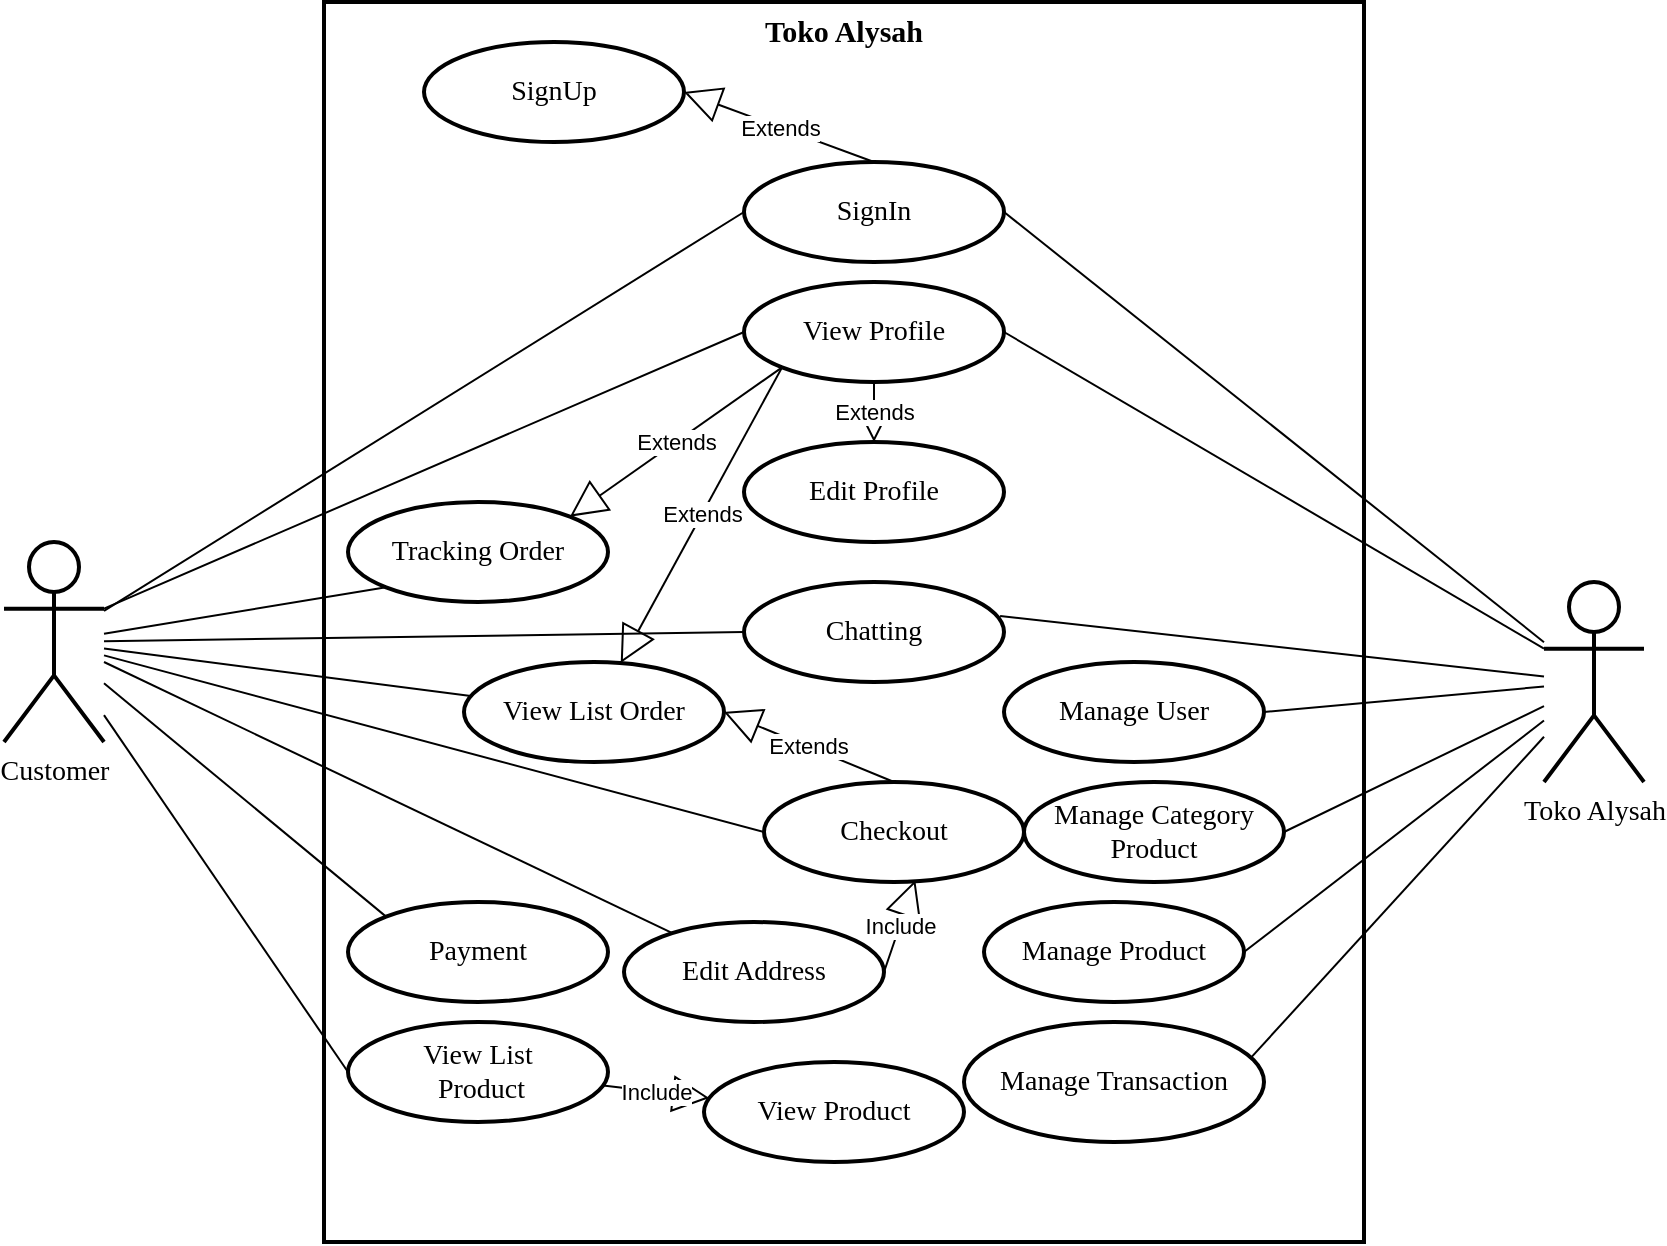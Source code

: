 <mxfile version="20.8.17" type="device" pages="17"><diagram name="Use Case Diagram" id="VixaxV8CxGAR-1bu5vLn"><mxGraphModel dx="1949" dy="665" grid="1" gridSize="10" guides="1" tooltips="1" connect="1" arrows="1" fold="1" page="1" pageScale="1" pageWidth="827" pageHeight="1169" math="0" shadow="0"><root><mxCell id="0"/><mxCell id="1" parent="0"/><mxCell id="nA0VvMdCbirjE-7Sdbfg-17" value="Customer" style="shape=umlActor;verticalLabelPosition=bottom;verticalAlign=top;html=1;outlineConnect=0;fontFamily=Times New Roman;fontSize=14;strokeWidth=2;" vertex="1" parent="1"><mxGeometry x="-40" y="300" width="50" height="100" as="geometry"/></mxCell><mxCell id="nA0VvMdCbirjE-7Sdbfg-18" value="" style="rounded=0;whiteSpace=wrap;html=1;fontFamily=Times New Roman;fontSize=14;strokeWidth=2;" vertex="1" parent="1"><mxGeometry x="120" y="30" width="520" height="620" as="geometry"/></mxCell><mxCell id="nA0VvMdCbirjE-7Sdbfg-19" style="edgeStyle=none;rounded=0;orthogonalLoop=1;jettySize=auto;html=1;fontFamily=Times New Roman;fontSize=15;endArrow=none;endFill=0;entryX=1;entryY=0.5;entryDx=0;entryDy=0;" edge="1" parent="1" source="nA0VvMdCbirjE-7Sdbfg-20" target="nA0VvMdCbirjE-7Sdbfg-24"><mxGeometry relative="1" as="geometry"><mxPoint x="445" y="142.0" as="targetPoint"/></mxGeometry></mxCell><mxCell id="nA0VvMdCbirjE-7Sdbfg-20" value="Toko Alysah" style="shape=umlActor;verticalLabelPosition=bottom;verticalAlign=top;html=1;outlineConnect=0;fontFamily=Times New Roman;fontSize=14;strokeWidth=2;" vertex="1" parent="1"><mxGeometry x="730" y="320" width="50" height="100" as="geometry"/></mxCell><mxCell id="nA0VvMdCbirjE-7Sdbfg-22" value="Chatting" style="ellipse;whiteSpace=wrap;html=1;fontFamily=Times New Roman;fontSize=14;strokeWidth=2;" vertex="1" parent="1"><mxGeometry x="330" y="320" width="130" height="50" as="geometry"/></mxCell><mxCell id="nA0VvMdCbirjE-7Sdbfg-24" value="SignIn" style="ellipse;whiteSpace=wrap;html=1;fontFamily=Times New Roman;fontSize=14;strokeWidth=2;" vertex="1" parent="1"><mxGeometry x="330" y="110" width="130" height="50" as="geometry"/></mxCell><mxCell id="nA0VvMdCbirjE-7Sdbfg-26" value="Manage Product" style="ellipse;whiteSpace=wrap;html=1;fontFamily=Times New Roman;fontSize=14;strokeWidth=2;" vertex="1" parent="1"><mxGeometry x="450" y="480" width="130" height="50" as="geometry"/></mxCell><mxCell id="nA0VvMdCbirjE-7Sdbfg-27" value="Manage Transaction" style="ellipse;whiteSpace=wrap;html=1;fontFamily=Times New Roman;fontSize=14;strokeWidth=2;" vertex="1" parent="1"><mxGeometry x="440" y="540" width="150" height="60" as="geometry"/></mxCell><mxCell id="nA0VvMdCbirjE-7Sdbfg-29" value="Tracking Order" style="ellipse;whiteSpace=wrap;html=1;fontFamily=Times New Roman;fontSize=14;strokeWidth=2;" vertex="1" parent="1"><mxGeometry x="132" y="280" width="130" height="50" as="geometry"/></mxCell><mxCell id="nA0VvMdCbirjE-7Sdbfg-30" value="&lt;b&gt;&lt;font style=&quot;font-size: 15px;&quot;&gt;Toko Alysah&lt;/font&gt;&lt;/b&gt;" style="text;html=1;strokeColor=none;fillColor=none;align=center;verticalAlign=middle;whiteSpace=wrap;rounded=0;fontFamily=Times New Roman;fontSize=14;" vertex="1" parent="1"><mxGeometry x="262" y="30" width="236" height="30" as="geometry"/></mxCell><mxCell id="nA0VvMdCbirjE-7Sdbfg-31" style="edgeStyle=none;rounded=0;orthogonalLoop=1;jettySize=auto;html=1;fontFamily=Times New Roman;fontSize=15;endArrow=none;endFill=0;entryX=0;entryY=0.5;entryDx=0;entryDy=0;" edge="1" parent="1" source="nA0VvMdCbirjE-7Sdbfg-17" target="nA0VvMdCbirjE-7Sdbfg-24"><mxGeometry relative="1" as="geometry"><mxPoint x="316.04" y="145" as="targetPoint"/><Array as="points"/></mxGeometry></mxCell><mxCell id="nA0VvMdCbirjE-7Sdbfg-34" style="edgeStyle=none;rounded=0;orthogonalLoop=1;jettySize=auto;html=1;entryX=0;entryY=0.5;entryDx=0;entryDy=0;fontFamily=Times New Roman;fontSize=15;endArrow=none;endFill=0;" edge="1" parent="1" source="nA0VvMdCbirjE-7Sdbfg-17" target="nA0VvMdCbirjE-7Sdbfg-22"><mxGeometry relative="1" as="geometry"/></mxCell><mxCell id="nA0VvMdCbirjE-7Sdbfg-35" style="edgeStyle=none;rounded=0;orthogonalLoop=1;jettySize=auto;html=1;entryX=0.985;entryY=0.34;entryDx=0;entryDy=0;entryPerimeter=0;fontFamily=Times New Roman;fontSize=15;endArrow=none;endFill=0;" edge="1" parent="1" source="nA0VvMdCbirjE-7Sdbfg-20" target="nA0VvMdCbirjE-7Sdbfg-22"><mxGeometry relative="1" as="geometry"/></mxCell><mxCell id="nA0VvMdCbirjE-7Sdbfg-37" style="edgeStyle=none;rounded=0;orthogonalLoop=1;jettySize=auto;html=1;entryX=1;entryY=0.5;entryDx=0;entryDy=0;fontFamily=Times New Roman;fontSize=15;endArrow=none;endFill=0;" edge="1" parent="1" source="nA0VvMdCbirjE-7Sdbfg-20" target="nA0VvMdCbirjE-7Sdbfg-26"><mxGeometry relative="1" as="geometry"/></mxCell><mxCell id="nA0VvMdCbirjE-7Sdbfg-38" style="edgeStyle=none;rounded=0;orthogonalLoop=1;jettySize=auto;html=1;entryX=0.956;entryY=0.299;entryDx=0;entryDy=0;fontFamily=Times New Roman;fontSize=15;endArrow=none;endFill=0;entryPerimeter=0;" edge="1" parent="1" source="nA0VvMdCbirjE-7Sdbfg-20" target="nA0VvMdCbirjE-7Sdbfg-27"><mxGeometry relative="1" as="geometry"/></mxCell><mxCell id="ir-Z67RQYDYm6h9yEkea-1" value="SignUp" style="ellipse;whiteSpace=wrap;html=1;fontFamily=Times New Roman;fontSize=14;strokeWidth=2;" vertex="1" parent="1"><mxGeometry x="170" y="50" width="130" height="50" as="geometry"/></mxCell><mxCell id="ir-Z67RQYDYm6h9yEkea-2" value="Extends" style="endArrow=block;endSize=16;endFill=0;html=1;rounded=0;exitX=0.5;exitY=0;exitDx=0;exitDy=0;entryX=1;entryY=0.5;entryDx=0;entryDy=0;" edge="1" parent="1" source="nA0VvMdCbirjE-7Sdbfg-24" target="ir-Z67RQYDYm6h9yEkea-1"><mxGeometry width="160" relative="1" as="geometry"><mxPoint x="300" y="350" as="sourcePoint"/><mxPoint x="460" y="350" as="targetPoint"/></mxGeometry></mxCell><mxCell id="ir-Z67RQYDYm6h9yEkea-4" value="View Profile" style="ellipse;whiteSpace=wrap;html=1;fontFamily=Times New Roman;fontSize=14;strokeWidth=2;" vertex="1" parent="1"><mxGeometry x="330" y="170" width="130" height="50" as="geometry"/></mxCell><mxCell id="ir-Z67RQYDYm6h9yEkea-7" value="Manage Category Product" style="ellipse;whiteSpace=wrap;html=1;fontFamily=Times New Roman;fontSize=14;strokeWidth=2;" vertex="1" parent="1"><mxGeometry x="470" y="420" width="130" height="50" as="geometry"/></mxCell><mxCell id="ir-Z67RQYDYm6h9yEkea-8" style="edgeStyle=none;rounded=0;orthogonalLoop=1;jettySize=auto;html=1;entryX=1;entryY=0.5;entryDx=0;entryDy=0;fontFamily=Times New Roman;fontSize=15;endArrow=none;endFill=0;" edge="1" parent="1" source="nA0VvMdCbirjE-7Sdbfg-20" target="ir-Z67RQYDYm6h9yEkea-7"><mxGeometry relative="1" as="geometry"><mxPoint x="670" y="391.364" as="sourcePoint"/><mxPoint x="574" y="435" as="targetPoint"/></mxGeometry></mxCell><mxCell id="ir-Z67RQYDYm6h9yEkea-9" style="edgeStyle=none;shape=connector;rounded=0;orthogonalLoop=1;jettySize=auto;html=1;entryX=0;entryY=1;entryDx=0;entryDy=0;labelBackgroundColor=default;fontFamily=Times New Roman;fontSize=15;fontColor=default;endArrow=none;endFill=0;strokeColor=default;" edge="1" parent="1" source="nA0VvMdCbirjE-7Sdbfg-17" target="nA0VvMdCbirjE-7Sdbfg-29"><mxGeometry relative="1" as="geometry"><mxPoint x="100.0" y="388.587" as="sourcePoint"/><mxPoint x="205.98" y="424.99" as="targetPoint"/></mxGeometry></mxCell><mxCell id="ir-Z67RQYDYm6h9yEkea-10" value="View List Order" style="ellipse;whiteSpace=wrap;html=1;fontFamily=Times New Roman;fontSize=14;strokeWidth=2;" vertex="1" parent="1"><mxGeometry x="190" y="360" width="130" height="50" as="geometry"/></mxCell><mxCell id="ir-Z67RQYDYm6h9yEkea-11" value="View List&lt;br&gt;&amp;nbsp;Product" style="ellipse;whiteSpace=wrap;html=1;fontFamily=Times New Roman;fontSize=14;strokeWidth=2;" vertex="1" parent="1"><mxGeometry x="132" y="540" width="130" height="50" as="geometry"/></mxCell><mxCell id="ir-Z67RQYDYm6h9yEkea-12" value="View Product" style="ellipse;whiteSpace=wrap;html=1;fontFamily=Times New Roman;fontSize=14;strokeWidth=2;" vertex="1" parent="1"><mxGeometry x="310" y="560" width="130" height="50" as="geometry"/></mxCell><mxCell id="ir-Z67RQYDYm6h9yEkea-13" value="Include" style="endArrow=block;endSize=16;endFill=0;html=1;rounded=0;" edge="1" parent="1" source="ir-Z67RQYDYm6h9yEkea-11" target="ir-Z67RQYDYm6h9yEkea-12"><mxGeometry width="160" relative="1" as="geometry"><mxPoint x="300" y="350" as="sourcePoint"/><mxPoint x="460" y="350" as="targetPoint"/></mxGeometry></mxCell><mxCell id="ir-Z67RQYDYm6h9yEkea-14" style="edgeStyle=none;shape=connector;rounded=0;orthogonalLoop=1;jettySize=auto;html=1;entryX=0;entryY=0.5;entryDx=0;entryDy=0;labelBackgroundColor=default;fontFamily=Times New Roman;fontSize=15;fontColor=default;endArrow=none;endFill=0;strokeColor=default;" edge="1" parent="1" source="nA0VvMdCbirjE-7Sdbfg-17" target="ir-Z67RQYDYm6h9yEkea-11"><mxGeometry relative="1" as="geometry"><mxPoint x="97.549" y="430" as="sourcePoint"/><mxPoint x="190" y="635" as="targetPoint"/></mxGeometry></mxCell><mxCell id="ir-Z67RQYDYm6h9yEkea-15" style="edgeStyle=none;shape=connector;rounded=0;orthogonalLoop=1;jettySize=auto;html=1;labelBackgroundColor=default;fontFamily=Times New Roman;fontSize=15;fontColor=default;endArrow=none;endFill=0;strokeColor=default;" edge="1" parent="1" source="nA0VvMdCbirjE-7Sdbfg-17" target="ir-Z67RQYDYm6h9yEkea-10"><mxGeometry relative="1" as="geometry"><mxPoint x="90" y="400" as="sourcePoint"/><mxPoint x="190" y="635" as="targetPoint"/></mxGeometry></mxCell><mxCell id="ir-Z67RQYDYm6h9yEkea-16" value="Checkout" style="ellipse;whiteSpace=wrap;html=1;fontFamily=Times New Roman;fontSize=14;strokeWidth=2;" vertex="1" parent="1"><mxGeometry x="340" y="420" width="130" height="50" as="geometry"/></mxCell><mxCell id="ir-Z67RQYDYm6h9yEkea-17" style="edgeStyle=none;shape=connector;rounded=0;orthogonalLoop=1;jettySize=auto;html=1;labelBackgroundColor=default;fontFamily=Times New Roman;fontSize=15;fontColor=default;endArrow=none;endFill=0;strokeColor=default;entryX=0;entryY=0.5;entryDx=0;entryDy=0;" edge="1" parent="1" source="nA0VvMdCbirjE-7Sdbfg-17" target="ir-Z67RQYDYm6h9yEkea-16"><mxGeometry relative="1" as="geometry"><mxPoint x="100" y="410" as="sourcePoint"/><mxPoint x="192.972" y="473.245" as="targetPoint"/></mxGeometry></mxCell><mxCell id="ir-Z67RQYDYm6h9yEkea-18" value="Extends" style="endArrow=block;endSize=16;endFill=0;html=1;rounded=0;exitX=0.5;exitY=0;exitDx=0;exitDy=0;entryX=1;entryY=0.5;entryDx=0;entryDy=0;" edge="1" parent="1" source="ir-Z67RQYDYm6h9yEkea-16" target="ir-Z67RQYDYm6h9yEkea-10"><mxGeometry width="160" relative="1" as="geometry"><mxPoint x="405" y="120" as="sourcePoint"/><mxPoint x="310.0" y="85" as="targetPoint"/></mxGeometry></mxCell><mxCell id="ir-Z67RQYDYm6h9yEkea-19" value="Manage User" style="ellipse;whiteSpace=wrap;html=1;fontFamily=Times New Roman;fontSize=14;strokeWidth=2;" vertex="1" parent="1"><mxGeometry x="460" y="360" width="130" height="50" as="geometry"/></mxCell><mxCell id="ir-Z67RQYDYm6h9yEkea-20" style="edgeStyle=none;rounded=0;orthogonalLoop=1;jettySize=auto;html=1;entryX=1;entryY=0.5;entryDx=0;entryDy=0;fontFamily=Times New Roman;fontSize=15;endArrow=none;endFill=0;" edge="1" parent="1" source="nA0VvMdCbirjE-7Sdbfg-20" target="ir-Z67RQYDYm6h9yEkea-19"><mxGeometry relative="1" as="geometry"><mxPoint x="740" y="380.776" as="sourcePoint"/><mxPoint x="604.0" y="385" as="targetPoint"/></mxGeometry></mxCell><mxCell id="ir-Z67RQYDYm6h9yEkea-21" value="Edit Profile" style="ellipse;whiteSpace=wrap;html=1;fontFamily=Times New Roman;fontSize=14;strokeWidth=2;" vertex="1" parent="1"><mxGeometry x="330" y="250" width="130" height="50" as="geometry"/></mxCell><mxCell id="ir-Z67RQYDYm6h9yEkea-22" style="edgeStyle=none;rounded=0;orthogonalLoop=1;jettySize=auto;html=1;fontFamily=Times New Roman;fontSize=15;endArrow=none;endFill=0;entryX=0;entryY=0.5;entryDx=0;entryDy=0;exitX=1;exitY=0.333;exitDx=0;exitDy=0;exitPerimeter=0;" edge="1" parent="1" source="nA0VvMdCbirjE-7Sdbfg-17" target="ir-Z67RQYDYm6h9yEkea-4"><mxGeometry relative="1" as="geometry"><mxPoint x="340.0" y="205" as="targetPoint"/><Array as="points"/><mxPoint x="20" y="343.333" as="sourcePoint"/></mxGeometry></mxCell><mxCell id="ir-Z67RQYDYm6h9yEkea-23" style="edgeStyle=none;rounded=0;orthogonalLoop=1;jettySize=auto;html=1;entryX=1;entryY=0.5;entryDx=0;entryDy=0;fontFamily=Times New Roman;fontSize=15;endArrow=none;endFill=0;exitX=0;exitY=0.333;exitDx=0;exitDy=0;exitPerimeter=0;" edge="1" parent="1" source="nA0VvMdCbirjE-7Sdbfg-20" target="ir-Z67RQYDYm6h9yEkea-4"><mxGeometry relative="1" as="geometry"><mxPoint x="740" y="376.38" as="sourcePoint"/><mxPoint x="468.05" y="337.0" as="targetPoint"/></mxGeometry></mxCell><mxCell id="ir-Z67RQYDYm6h9yEkea-24" value="Extends" style="endArrow=block;endSize=16;endFill=0;html=1;rounded=0;" edge="1" parent="1" source="ir-Z67RQYDYm6h9yEkea-4" target="ir-Z67RQYDYm6h9yEkea-21"><mxGeometry width="160" relative="1" as="geometry"><mxPoint x="405" y="120" as="sourcePoint"/><mxPoint x="310.0" y="85" as="targetPoint"/></mxGeometry></mxCell><mxCell id="ir-Z67RQYDYm6h9yEkea-25" value="Extends" style="endArrow=block;endSize=16;endFill=0;html=1;rounded=0;exitX=0;exitY=1;exitDx=0;exitDy=0;" edge="1" parent="1" source="ir-Z67RQYDYm6h9yEkea-4" target="ir-Z67RQYDYm6h9yEkea-10"><mxGeometry width="160" relative="1" as="geometry"><mxPoint x="429.174" y="228.207" as="sourcePoint"/><mxPoint x="464.777" y="261.801" as="targetPoint"/></mxGeometry></mxCell><mxCell id="ir-Z67RQYDYm6h9yEkea-26" value="Extends" style="endArrow=block;endSize=16;endFill=0;html=1;rounded=0;exitX=0;exitY=1;exitDx=0;exitDy=0;entryX=1;entryY=0;entryDx=0;entryDy=0;" edge="1" parent="1" source="ir-Z67RQYDYm6h9yEkea-4" target="nA0VvMdCbirjE-7Sdbfg-29"><mxGeometry width="160" relative="1" as="geometry"><mxPoint x="358.871" y="222.613" as="sourcePoint"/><mxPoint x="230.662" y="420.737" as="targetPoint"/></mxGeometry></mxCell><mxCell id="ir-Z67RQYDYm6h9yEkea-27" value="Payment" style="ellipse;whiteSpace=wrap;html=1;fontFamily=Times New Roman;fontSize=14;strokeWidth=2;" vertex="1" parent="1"><mxGeometry x="132" y="480" width="130" height="50" as="geometry"/></mxCell><mxCell id="ir-Z67RQYDYm6h9yEkea-28" style="edgeStyle=none;shape=connector;rounded=0;orthogonalLoop=1;jettySize=auto;html=1;labelBackgroundColor=default;fontFamily=Times New Roman;fontSize=15;fontColor=default;endArrow=none;endFill=0;strokeColor=default;entryX=0;entryY=0;entryDx=0;entryDy=0;" edge="1" parent="1" source="nA0VvMdCbirjE-7Sdbfg-17" target="ir-Z67RQYDYm6h9yEkea-27"><mxGeometry relative="1" as="geometry"><mxPoint x="20" y="368.582" as="sourcePoint"/><mxPoint x="330.0" y="475" as="targetPoint"/></mxGeometry></mxCell><mxCell id="ZxNkdAXxlgHFXaboshfg-1" value="Edit Address" style="ellipse;whiteSpace=wrap;html=1;fontFamily=Times New Roman;fontSize=14;strokeWidth=2;" vertex="1" parent="1"><mxGeometry x="270" y="490" width="130" height="50" as="geometry"/></mxCell><mxCell id="ZxNkdAXxlgHFXaboshfg-2" style="edgeStyle=none;shape=connector;rounded=0;orthogonalLoop=1;jettySize=auto;html=1;labelBackgroundColor=default;fontFamily=Times New Roman;fontSize=15;fontColor=default;endArrow=none;endFill=0;strokeColor=default;" edge="1" parent="1" target="ZxNkdAXxlgHFXaboshfg-1"><mxGeometry relative="1" as="geometry"><mxPoint x="10" y="360" as="sourcePoint"/><mxPoint x="160.871" y="497.387" as="targetPoint"/></mxGeometry></mxCell><mxCell id="ZxNkdAXxlgHFXaboshfg-3" value="Include" style="endArrow=block;endSize=16;endFill=0;html=1;rounded=0;entryX=0.582;entryY=0.982;entryDx=0;entryDy=0;entryPerimeter=0;exitX=1;exitY=0.5;exitDx=0;exitDy=0;" edge="1" parent="1" source="ZxNkdAXxlgHFXaboshfg-1" target="ir-Z67RQYDYm6h9yEkea-16"><mxGeometry width="160" relative="1" as="geometry"><mxPoint x="335" y="490" as="sourcePoint"/><mxPoint x="330.0" y="395" as="targetPoint"/></mxGeometry></mxCell></root></mxGraphModel></diagram><diagram id="gCRfaOEWPEPmYudjMMbn" name="Class Diagram"><mxGraphModel dx="954" dy="1734" grid="1" gridSize="10" guides="1" tooltips="1" connect="1" arrows="1" fold="1" page="1" pageScale="1" pageWidth="827" pageHeight="1169" math="0" shadow="0"><root><mxCell id="0"/><mxCell id="1" parent="0"/><mxCell id="s2m-i8ynRp512dUVi2pr-1" value="" style="shape=table;startSize=0;container=1;collapsible=0;childLayout=tableLayout;fontFamily=Times New Roman;fontSize=15;fontColor=default;strokeWidth=2;align=left;" vertex="1" parent="1"><mxGeometry x="220" y="60" width="130" height="127" as="geometry"/></mxCell><mxCell id="s2m-i8ynRp512dUVi2pr-2" value="" style="shape=tableRow;horizontal=0;startSize=0;swimlaneHead=0;swimlaneBody=0;top=0;left=0;bottom=0;right=0;collapsible=0;dropTarget=0;fillColor=none;points=[[0,0.5],[1,0.5]];portConstraint=eastwest;fontFamily=Times New Roman;fontSize=15;fontColor=default;strokeWidth=2;" vertex="1" parent="s2m-i8ynRp512dUVi2pr-1"><mxGeometry width="130" height="30" as="geometry"/></mxCell><mxCell id="s2m-i8ynRp512dUVi2pr-3" value="&lt;i&gt;Login&lt;/i&gt;" style="shape=partialRectangle;html=1;whiteSpace=wrap;connectable=0;overflow=hidden;fillColor=none;top=0;left=0;bottom=0;right=0;pointerEvents=1;fontFamily=Times New Roman;fontSize=15;fontColor=default;strokeWidth=2;" vertex="1" parent="s2m-i8ynRp512dUVi2pr-2"><mxGeometry width="130" height="30" as="geometry"><mxRectangle width="130" height="30" as="alternateBounds"/></mxGeometry></mxCell><mxCell id="s2m-i8ynRp512dUVi2pr-4" value="" style="shape=tableRow;horizontal=0;startSize=0;swimlaneHead=0;swimlaneBody=0;top=0;left=0;bottom=0;right=0;collapsible=0;dropTarget=0;fillColor=none;points=[[0,0.5],[1,0.5]];portConstraint=eastwest;fontFamily=Times New Roman;fontSize=15;fontColor=default;strokeWidth=2;" vertex="1" parent="s2m-i8ynRp512dUVi2pr-1"><mxGeometry y="30" width="130" height="54" as="geometry"/></mxCell><mxCell id="s2m-i8ynRp512dUVi2pr-5" value="- Email&lt;br&gt;- Password" style="shape=partialRectangle;html=1;whiteSpace=wrap;connectable=0;overflow=hidden;fillColor=none;top=0;left=0;bottom=0;right=0;pointerEvents=1;fontFamily=Times New Roman;fontSize=15;fontColor=default;strokeWidth=2;align=left;" vertex="1" parent="s2m-i8ynRp512dUVi2pr-4"><mxGeometry width="130" height="54" as="geometry"><mxRectangle width="130" height="54" as="alternateBounds"/></mxGeometry></mxCell><mxCell id="s2m-i8ynRp512dUVi2pr-6" value="" style="shape=tableRow;horizontal=0;startSize=0;swimlaneHead=0;swimlaneBody=0;top=0;left=0;bottom=0;right=0;collapsible=0;dropTarget=0;fillColor=none;points=[[0,0.5],[1,0.5]];portConstraint=eastwest;fontFamily=Times New Roman;fontSize=15;fontColor=default;strokeWidth=2;" vertex="1" parent="s2m-i8ynRp512dUVi2pr-1"><mxGeometry y="84" width="130" height="43" as="geometry"/></mxCell><mxCell id="s2m-i8ynRp512dUVi2pr-7" value="+ handleSignIn()" style="shape=partialRectangle;html=1;whiteSpace=wrap;connectable=0;overflow=hidden;fillColor=none;top=0;left=0;bottom=0;right=0;pointerEvents=1;fontFamily=Times New Roman;fontSize=15;fontColor=default;strokeWidth=2;" vertex="1" parent="s2m-i8ynRp512dUVi2pr-6"><mxGeometry width="130" height="43" as="geometry"><mxRectangle width="130" height="43" as="alternateBounds"/></mxGeometry></mxCell><mxCell id="s2m-i8ynRp512dUVi2pr-8" style="edgeStyle=orthogonalEdgeStyle;rounded=0;orthogonalLoop=1;jettySize=auto;html=1;entryX=0.654;entryY=1.016;entryDx=0;entryDy=0;entryPerimeter=0;strokeWidth=2;" edge="1" parent="1" source="s2m-i8ynRp512dUVi2pr-12" target="s2m-i8ynRp512dUVi2pr-1"><mxGeometry relative="1" as="geometry"/></mxCell><mxCell id="s2m-i8ynRp512dUVi2pr-12" value="" style="shape=table;startSize=0;container=1;collapsible=0;childLayout=tableLayout;fontFamily=Times New Roman;fontSize=15;fontColor=default;strokeWidth=2;horizontal=0;" vertex="1" parent="1"><mxGeometry x="220" y="230" width="170" height="270" as="geometry"/></mxCell><mxCell id="s2m-i8ynRp512dUVi2pr-13" value="" style="shape=tableRow;horizontal=0;startSize=0;swimlaneHead=0;swimlaneBody=0;top=0;left=0;bottom=0;right=0;collapsible=0;dropTarget=0;fillColor=none;points=[[0,0.5],[1,0.5]];portConstraint=eastwest;fontFamily=Times New Roman;fontSize=15;fontColor=default;strokeWidth=2;" vertex="1" parent="s2m-i8ynRp512dUVi2pr-12"><mxGeometry width="170" height="58" as="geometry"/></mxCell><mxCell id="s2m-i8ynRp512dUVi2pr-14" value="Admin" style="shape=partialRectangle;html=1;whiteSpace=wrap;connectable=0;overflow=hidden;fillColor=none;top=0;left=0;bottom=0;right=0;pointerEvents=1;fontFamily=Times New Roman;fontSize=15;fontColor=default;strokeWidth=2;" vertex="1" parent="s2m-i8ynRp512dUVi2pr-13"><mxGeometry width="170" height="58" as="geometry"><mxRectangle width="170" height="58" as="alternateBounds"/></mxGeometry></mxCell><mxCell id="s2m-i8ynRp512dUVi2pr-15" value="" style="shape=tableRow;horizontal=0;startSize=0;swimlaneHead=0;swimlaneBody=0;top=0;left=0;bottom=0;right=0;collapsible=0;dropTarget=0;fillColor=none;points=[[0,0.5],[1,0.5]];portConstraint=eastwest;fontFamily=Times New Roman;fontSize=15;fontColor=default;strokeWidth=2;" vertex="1" parent="s2m-i8ynRp512dUVi2pr-12"><mxGeometry y="58" width="170" height="85" as="geometry"/></mxCell><mxCell id="s2m-i8ynRp512dUVi2pr-16" value="- Id&lt;br&gt;- Username&lt;br&gt;- Password&lt;br&gt;- Email&amp;nbsp;" style="shape=partialRectangle;html=1;whiteSpace=wrap;connectable=0;overflow=hidden;fillColor=none;top=0;left=0;bottom=0;right=0;pointerEvents=1;fontFamily=Times New Roman;fontSize=15;fontColor=default;strokeWidth=2;align=left;" vertex="1" parent="s2m-i8ynRp512dUVi2pr-15"><mxGeometry width="170" height="85" as="geometry"><mxRectangle width="170" height="85" as="alternateBounds"/></mxGeometry></mxCell><mxCell id="s2m-i8ynRp512dUVi2pr-17" value="" style="shape=tableRow;horizontal=0;startSize=0;swimlaneHead=0;swimlaneBody=0;top=0;left=0;bottom=0;right=0;collapsible=0;dropTarget=0;fillColor=none;points=[[0,0.5],[1,0.5]];portConstraint=eastwest;fontFamily=Times New Roman;fontSize=15;fontColor=default;strokeWidth=2;" vertex="1" parent="s2m-i8ynRp512dUVi2pr-12"><mxGeometry y="143" width="170" height="127" as="geometry"/></mxCell><mxCell id="s2m-i8ynRp512dUVi2pr-18" value="+ SignIn()&lt;br&gt;+ SignUp()&lt;br&gt;+ edit_profil()&lt;br&gt;+ manage_user()&lt;br&gt;+ manage_product()&lt;br&gt;+ manage_category()&lt;br&gt;+ manage_transaction" style="shape=partialRectangle;html=1;whiteSpace=wrap;connectable=0;overflow=hidden;fillColor=none;top=0;left=0;bottom=0;right=0;pointerEvents=1;fontFamily=Times New Roman;fontSize=15;fontColor=default;strokeWidth=2;align=left;" vertex="1" parent="s2m-i8ynRp512dUVi2pr-17"><mxGeometry width="170" height="127" as="geometry"><mxRectangle width="170" height="127" as="alternateBounds"/></mxGeometry></mxCell><mxCell id="s2m-i8ynRp512dUVi2pr-36" style="edgeStyle=orthogonalEdgeStyle;rounded=0;orthogonalLoop=1;jettySize=auto;html=1;strokeWidth=2;" edge="1" parent="1" target="s2m-i8ynRp512dUVi2pr-4"><mxGeometry relative="1" as="geometry"><mxPoint x="450" y="220" as="sourcePoint"/><Array as="points"><mxPoint x="450" y="210"/><mxPoint x="450" y="117"/></Array></mxGeometry></mxCell><mxCell id="s2m-i8ynRp512dUVi2pr-37" style="edgeStyle=none;rounded=0;orthogonalLoop=1;jettySize=auto;html=1;entryX=-0.018;entryY=0.973;entryDx=0;entryDy=0;entryPerimeter=0;endArrow=none;endFill=0;strokeWidth=2;" edge="1" parent="1" source="s2m-i8ynRp512dUVi2pr-55" target="s2m-i8ynRp512dUVi2pr-15"><mxGeometry relative="1" as="geometry"><Array as="points"><mxPoint x="521" y="680"/><mxPoint x="330" y="680"/><mxPoint x="140" y="680"/><mxPoint x="140" y="370"/></Array></mxGeometry></mxCell><mxCell id="s2m-i8ynRp512dUVi2pr-38" value="1" style="edgeLabel;html=1;align=center;verticalAlign=middle;resizable=0;points=[];" vertex="1" connectable="0" parent="s2m-i8ynRp512dUVi2pr-37"><mxGeometry x="0.959" relative="1" as="geometry"><mxPoint x="1" as="offset"/></mxGeometry></mxCell><mxCell id="s2m-i8ynRp512dUVi2pr-39" value="1..*" style="edgeLabel;html=1;align=center;verticalAlign=middle;resizable=0;points=[];" vertex="1" connectable="0" parent="s2m-i8ynRp512dUVi2pr-37"><mxGeometry x="-0.969" relative="1" as="geometry"><mxPoint y="1" as="offset"/></mxGeometry></mxCell><mxCell id="s2m-i8ynRp512dUVi2pr-40" style="edgeStyle=none;rounded=0;orthogonalLoop=1;jettySize=auto;html=1;endArrow=none;endFill=0;strokeWidth=2;exitX=0.633;exitY=1.03;exitDx=0;exitDy=0;exitPerimeter=0;" edge="1" parent="1" source="s2m-i8ynRp512dUVi2pr-60"><mxGeometry relative="1" as="geometry"><Array as="points"><mxPoint x="540" y="600"/><mxPoint x="590" y="600"/></Array><mxPoint x="620" y="600" as="targetPoint"/></mxGeometry></mxCell><mxCell id="s2m-i8ynRp512dUVi2pr-41" value="1" style="edgeLabel;html=1;align=center;verticalAlign=middle;resizable=0;points=[];" vertex="1" connectable="0" parent="s2m-i8ynRp512dUVi2pr-40"><mxGeometry x="-0.868" y="1" relative="1" as="geometry"><mxPoint as="offset"/></mxGeometry></mxCell><mxCell id="s2m-i8ynRp512dUVi2pr-42" value="1..*" style="edgeLabel;html=1;align=center;verticalAlign=middle;resizable=0;points=[];" vertex="1" connectable="0" parent="s2m-i8ynRp512dUVi2pr-40"><mxGeometry x="0.804" relative="1" as="geometry"><mxPoint as="offset"/></mxGeometry></mxCell><mxCell id="s2m-i8ynRp512dUVi2pr-43" style="edgeStyle=none;rounded=0;orthogonalLoop=1;jettySize=auto;html=1;entryX=0;entryY=0.25;entryDx=0;entryDy=0;endArrow=none;endFill=0;strokeWidth=2;exitX=0.696;exitY=-0.124;exitDx=0;exitDy=0;exitPerimeter=0;" edge="1" parent="1" source="s2m-i8ynRp512dUVi2pr-56" target="s2m-i8ynRp512dUVi2pr-62"><mxGeometry relative="1" as="geometry"><Array as="points"><mxPoint x="550" y="150"/></Array></mxGeometry></mxCell><mxCell id="s2m-i8ynRp512dUVi2pr-44" value="1" style="edgeLabel;html=1;align=center;verticalAlign=middle;resizable=0;points=[];" vertex="1" connectable="0" parent="s2m-i8ynRp512dUVi2pr-43"><mxGeometry x="-0.811" y="1" relative="1" as="geometry"><mxPoint as="offset"/></mxGeometry></mxCell><mxCell id="s2m-i8ynRp512dUVi2pr-45" value="1..*" style="edgeLabel;html=1;align=center;verticalAlign=middle;resizable=0;points=[];" vertex="1" connectable="0" parent="s2m-i8ynRp512dUVi2pr-43"><mxGeometry x="0.712" y="1" relative="1" as="geometry"><mxPoint as="offset"/></mxGeometry></mxCell><mxCell id="s2m-i8ynRp512dUVi2pr-46" style="edgeStyle=none;rounded=0;orthogonalLoop=1;jettySize=auto;html=1;entryX=0.535;entryY=-0.028;entryDx=0;entryDy=0;entryPerimeter=0;endArrow=none;endFill=0;strokeWidth=2;" edge="1" parent="1" source="s2m-i8ynRp512dUVi2pr-55" target="s2m-i8ynRp512dUVi2pr-83"><mxGeometry relative="1" as="geometry"><Array as="points"><mxPoint x="520" y="60"/><mxPoint x="920" y="60"/><mxPoint x="920" y="70"/></Array></mxGeometry></mxCell><mxCell id="s2m-i8ynRp512dUVi2pr-47" value="1" style="edgeLabel;html=1;align=center;verticalAlign=middle;resizable=0;points=[];" vertex="1" connectable="0" parent="s2m-i8ynRp512dUVi2pr-46"><mxGeometry x="-0.944" y="1" relative="1" as="geometry"><mxPoint as="offset"/></mxGeometry></mxCell><mxCell id="s2m-i8ynRp512dUVi2pr-48" value="1..*" style="edgeLabel;html=1;align=center;verticalAlign=middle;resizable=0;points=[];" vertex="1" connectable="0" parent="s2m-i8ynRp512dUVi2pr-46"><mxGeometry x="0.947" relative="1" as="geometry"><mxPoint as="offset"/></mxGeometry></mxCell><mxCell id="s2m-i8ynRp512dUVi2pr-52" style="edgeStyle=none;rounded=0;orthogonalLoop=1;jettySize=auto;html=1;entryX=0.36;entryY=1.008;entryDx=0;entryDy=0;entryPerimeter=0;endArrow=none;endFill=0;strokeWidth=2;exitX=0.144;exitY=1.038;exitDx=0;exitDy=0;exitPerimeter=0;" edge="1" parent="1" target="s2m-i8ynRp512dUVi2pr-94" source="s2m-i8ynRp512dUVi2pr-60"><mxGeometry relative="1" as="geometry"><mxPoint x="470" y="440" as="sourcePoint"/><Array as="points"><mxPoint x="470" y="790"/><mxPoint x="660" y="790"/><mxPoint x="862" y="790"/></Array></mxGeometry></mxCell><mxCell id="s2m-i8ynRp512dUVi2pr-53" value="1" style="edgeLabel;html=1;align=center;verticalAlign=middle;resizable=0;points=[];" vertex="1" connectable="0" parent="s2m-i8ynRp512dUVi2pr-52"><mxGeometry x="-0.962" y="1" relative="1" as="geometry"><mxPoint as="offset"/></mxGeometry></mxCell><mxCell id="s2m-i8ynRp512dUVi2pr-54" value="1..*" style="edgeLabel;html=1;align=center;verticalAlign=middle;resizable=0;points=[];" vertex="1" connectable="0" parent="s2m-i8ynRp512dUVi2pr-52"><mxGeometry x="0.959" y="2" relative="1" as="geometry"><mxPoint y="-1" as="offset"/></mxGeometry></mxCell><mxCell id="s2m-i8ynRp512dUVi2pr-55" value="" style="shape=table;startSize=0;container=1;collapsible=0;childLayout=tableLayout;fontFamily=Times New Roman;fontSize=15;fontColor=default;strokeWidth=2;" vertex="1" parent="1"><mxGeometry x="448" y="210" width="146" height="370" as="geometry"/></mxCell><mxCell id="s2m-i8ynRp512dUVi2pr-56" value="" style="shape=tableRow;horizontal=0;startSize=0;swimlaneHead=0;swimlaneBody=0;top=0;left=0;bottom=0;right=0;collapsible=0;dropTarget=0;fillColor=none;points=[[0,0.5],[1,0.5]];portConstraint=eastwest;fontFamily=Times New Roman;fontSize=15;fontColor=default;strokeWidth=2;" vertex="1" parent="s2m-i8ynRp512dUVi2pr-55"><mxGeometry width="146" height="43" as="geometry"/></mxCell><mxCell id="s2m-i8ynRp512dUVi2pr-57" value="Customer" style="shape=partialRectangle;html=1;whiteSpace=wrap;connectable=0;overflow=hidden;fillColor=none;top=0;left=0;bottom=0;right=0;pointerEvents=1;fontFamily=Times New Roman;fontSize=15;fontColor=default;strokeWidth=2;" vertex="1" parent="s2m-i8ynRp512dUVi2pr-56"><mxGeometry width="146" height="43" as="geometry"><mxRectangle width="146" height="43" as="alternateBounds"/></mxGeometry></mxCell><mxCell id="s2m-i8ynRp512dUVi2pr-58" value="" style="shape=tableRow;horizontal=0;startSize=0;swimlaneHead=0;swimlaneBody=0;top=0;left=0;bottom=0;right=0;collapsible=0;dropTarget=0;fillColor=none;points=[[0,0.5],[1,0.5]];portConstraint=eastwest;fontFamily=Times New Roman;fontSize=15;fontColor=default;strokeWidth=2;" vertex="1" parent="s2m-i8ynRp512dUVi2pr-55"><mxGeometry y="43" width="146" height="139" as="geometry"/></mxCell><mxCell id="s2m-i8ynRp512dUVi2pr-59" value="- Id&lt;br&gt;- Username&lt;br&gt;- Password&lt;br&gt;- email&lt;br&gt;- alamat&lt;br&gt;- phoneNumber" style="shape=partialRectangle;html=1;whiteSpace=wrap;connectable=0;overflow=hidden;fillColor=none;top=0;left=0;bottom=0;right=0;pointerEvents=1;fontFamily=Times New Roman;fontSize=15;fontColor=default;strokeWidth=2;align=left;" vertex="1" parent="s2m-i8ynRp512dUVi2pr-58"><mxGeometry width="146" height="139" as="geometry"><mxRectangle width="146" height="139" as="alternateBounds"/></mxGeometry></mxCell><mxCell id="s2m-i8ynRp512dUVi2pr-60" value="" style="shape=tableRow;horizontal=0;startSize=0;swimlaneHead=0;swimlaneBody=0;top=0;left=0;bottom=0;right=0;collapsible=0;dropTarget=0;fillColor=none;points=[[0,0.5],[1,0.5]];portConstraint=eastwest;fontFamily=Times New Roman;fontSize=15;fontColor=default;strokeWidth=2;" vertex="1" parent="s2m-i8ynRp512dUVi2pr-55"><mxGeometry y="182" width="146" height="188" as="geometry"/></mxCell><mxCell id="s2m-i8ynRp512dUVi2pr-61" value="+ SignIn()&lt;br&gt;+ SignUp()&lt;br&gt;+ lihat_produk()&lt;br&gt;+ wishlist_barang()&lt;br&gt;+ Pilih_barang()&lt;br&gt;+ edit_profil()&lt;br&gt;+ checkout()&lt;br&gt;+ edit_alamat()&lt;br&gt;+ pembayaran()&lt;br&gt;+ trackingOrder()" style="shape=partialRectangle;html=1;whiteSpace=wrap;connectable=0;overflow=hidden;fillColor=none;top=0;left=0;bottom=0;right=0;pointerEvents=1;fontFamily=Times New Roman;fontSize=15;fontColor=default;strokeWidth=2;align=left;" vertex="1" parent="s2m-i8ynRp512dUVi2pr-60"><mxGeometry width="146" height="188" as="geometry"><mxRectangle width="146" height="188" as="alternateBounds"/></mxGeometry></mxCell><mxCell id="s2m-i8ynRp512dUVi2pr-62" value="" style="shape=table;startSize=0;container=1;collapsible=0;childLayout=tableLayout;fontFamily=Times New Roman;fontSize=15;fontColor=default;strokeWidth=2;" vertex="1" parent="1"><mxGeometry x="660" y="90" width="130" height="240" as="geometry"/></mxCell><mxCell id="s2m-i8ynRp512dUVi2pr-63" value="" style="shape=tableRow;horizontal=0;startSize=0;swimlaneHead=0;swimlaneBody=0;top=0;left=0;bottom=0;right=0;collapsible=0;dropTarget=0;fillColor=none;points=[[0,0.5],[1,0.5]];portConstraint=eastwest;fontFamily=Times New Roman;fontSize=15;fontColor=default;strokeWidth=2;" vertex="1" parent="s2m-i8ynRp512dUVi2pr-62"><mxGeometry width="130" height="30" as="geometry"/></mxCell><mxCell id="s2m-i8ynRp512dUVi2pr-64" value="Produk" style="shape=partialRectangle;html=1;whiteSpace=wrap;connectable=0;overflow=hidden;fillColor=none;top=0;left=0;bottom=0;right=0;pointerEvents=1;fontFamily=Times New Roman;fontSize=15;fontColor=default;strokeWidth=2;" vertex="1" parent="s2m-i8ynRp512dUVi2pr-63"><mxGeometry width="130" height="30" as="geometry"><mxRectangle width="130" height="30" as="alternateBounds"/></mxGeometry></mxCell><mxCell id="s2m-i8ynRp512dUVi2pr-65" value="" style="shape=tableRow;horizontal=0;startSize=0;swimlaneHead=0;swimlaneBody=0;top=0;left=0;bottom=0;right=0;collapsible=0;dropTarget=0;fillColor=none;points=[[0,0.5],[1,0.5]];portConstraint=eastwest;fontFamily=Times New Roman;fontSize=15;fontColor=default;strokeWidth=2;" vertex="1" parent="s2m-i8ynRp512dUVi2pr-62"><mxGeometry y="30" width="130" height="140" as="geometry"/></mxCell><mxCell id="s2m-i8ynRp512dUVi2pr-66" value="- id&lt;br&gt;- tag_product&lt;br&gt;- foto_produk&lt;br&gt;- nama_produk&lt;br&gt;- harga_produk&lt;br&gt;- deskripsi_produk" style="shape=partialRectangle;html=1;whiteSpace=wrap;connectable=0;overflow=hidden;fillColor=none;top=0;left=0;bottom=0;right=0;pointerEvents=1;fontFamily=Times New Roman;fontSize=15;fontColor=default;strokeWidth=2;align=left;" vertex="1" parent="s2m-i8ynRp512dUVi2pr-65"><mxGeometry width="130" height="140" as="geometry"><mxRectangle width="130" height="140" as="alternateBounds"/></mxGeometry></mxCell><mxCell id="s2m-i8ynRp512dUVi2pr-67" value="" style="shape=tableRow;horizontal=0;startSize=0;swimlaneHead=0;swimlaneBody=0;top=0;left=0;bottom=0;right=0;collapsible=0;dropTarget=0;fillColor=none;points=[[0,0.5],[1,0.5]];portConstraint=eastwest;fontFamily=Times New Roman;fontSize=15;fontColor=default;strokeWidth=2;" vertex="1" parent="s2m-i8ynRp512dUVi2pr-62"><mxGeometry y="170" width="130" height="70" as="geometry"/></mxCell><mxCell id="s2m-i8ynRp512dUVi2pr-68" value="+ lihat_detail()&lt;br&gt;+ tampilan_produk()&lt;br&gt;+ pilih_produk()" style="shape=partialRectangle;html=1;whiteSpace=wrap;connectable=0;overflow=hidden;fillColor=none;top=0;left=0;bottom=0;right=0;pointerEvents=1;fontFamily=Times New Roman;fontSize=15;fontColor=default;strokeWidth=2;align=left;" vertex="1" parent="s2m-i8ynRp512dUVi2pr-67"><mxGeometry width="130" height="70" as="geometry"><mxRectangle width="130" height="70" as="alternateBounds"/></mxGeometry></mxCell><mxCell id="s2m-i8ynRp512dUVi2pr-79" style="edgeStyle=none;rounded=0;orthogonalLoop=1;jettySize=auto;html=1;entryX=0.5;entryY=0;entryDx=0;entryDy=0;endArrow=none;endFill=0;strokeWidth=2;exitX=0.467;exitY=0.993;exitDx=0;exitDy=0;exitPerimeter=0;" edge="1" parent="1" source="s2m-i8ynRp512dUVi2pr-87" target="s2m-i8ynRp512dUVi2pr-89"><mxGeometry relative="1" as="geometry"><Array as="points"><mxPoint x="910" y="410"/><mxPoint x="885" y="410"/></Array></mxGeometry></mxCell><mxCell id="s2m-i8ynRp512dUVi2pr-80" value="1" style="edgeLabel;html=1;align=center;verticalAlign=middle;resizable=0;points=[];" vertex="1" connectable="0" parent="s2m-i8ynRp512dUVi2pr-79"><mxGeometry x="-0.772" y="1" relative="1" as="geometry"><mxPoint as="offset"/></mxGeometry></mxCell><mxCell id="s2m-i8ynRp512dUVi2pr-81" value="1..*" style="edgeLabel;html=1;align=center;verticalAlign=middle;resizable=0;points=[];" vertex="1" connectable="0" parent="s2m-i8ynRp512dUVi2pr-79"><mxGeometry x="0.766" relative="1" as="geometry"><mxPoint as="offset"/></mxGeometry></mxCell><mxCell id="s2m-i8ynRp512dUVi2pr-82" value="" style="shape=table;startSize=0;container=1;collapsible=0;childLayout=tableLayout;fontFamily=Times New Roman;fontSize=15;fontColor=default;strokeWidth=2;" vertex="1" parent="1"><mxGeometry x="840" y="90" width="150" height="200" as="geometry"/></mxCell><mxCell id="s2m-i8ynRp512dUVi2pr-83" value="" style="shape=tableRow;horizontal=0;startSize=0;swimlaneHead=0;swimlaneBody=0;top=0;left=0;bottom=0;right=0;collapsible=0;dropTarget=0;fillColor=none;points=[[0,0.5],[1,0.5]];portConstraint=eastwest;fontFamily=Times New Roman;fontSize=15;fontColor=default;strokeWidth=2;" vertex="1" parent="s2m-i8ynRp512dUVi2pr-82"><mxGeometry width="150" height="23" as="geometry"/></mxCell><mxCell id="s2m-i8ynRp512dUVi2pr-84" value="Transaksi Item" style="shape=partialRectangle;html=1;whiteSpace=wrap;connectable=0;overflow=hidden;fillColor=none;top=0;left=0;bottom=0;right=0;pointerEvents=1;fontFamily=Times New Roman;fontSize=15;fontColor=default;strokeWidth=2;" vertex="1" parent="s2m-i8ynRp512dUVi2pr-83"><mxGeometry width="150" height="23" as="geometry"><mxRectangle width="150" height="23" as="alternateBounds"/></mxGeometry></mxCell><mxCell id="s2m-i8ynRp512dUVi2pr-85" value="" style="shape=tableRow;horizontal=0;startSize=0;swimlaneHead=0;swimlaneBody=0;top=0;left=0;bottom=0;right=0;collapsible=0;dropTarget=0;fillColor=none;points=[[0,0.5],[1,0.5]];portConstraint=eastwest;fontFamily=Times New Roman;fontSize=15;fontColor=default;strokeWidth=2;" vertex="1" parent="s2m-i8ynRp512dUVi2pr-82"><mxGeometry y="23" width="150" height="110" as="geometry"/></mxCell><mxCell id="s2m-i8ynRp512dUVi2pr-86" value="- id&lt;br&gt;- customer_id&lt;br&gt;- produk_id&lt;br&gt;- id_transaksi&lt;br&gt;- quantity&lt;br&gt;" style="shape=partialRectangle;html=1;whiteSpace=wrap;connectable=0;overflow=hidden;fillColor=none;top=0;left=0;bottom=0;right=0;pointerEvents=1;fontFamily=Times New Roman;fontSize=15;fontColor=default;strokeWidth=2;align=left;" vertex="1" parent="s2m-i8ynRp512dUVi2pr-85"><mxGeometry width="150" height="110" as="geometry"><mxRectangle width="150" height="110" as="alternateBounds"/></mxGeometry></mxCell><mxCell id="s2m-i8ynRp512dUVi2pr-87" value="" style="shape=tableRow;horizontal=0;startSize=0;swimlaneHead=0;swimlaneBody=0;top=0;left=0;bottom=0;right=0;collapsible=0;dropTarget=0;fillColor=none;points=[[0,0.5],[1,0.5]];portConstraint=eastwest;fontFamily=Times New Roman;fontSize=15;fontColor=default;strokeWidth=2;" vertex="1" parent="s2m-i8ynRp512dUVi2pr-82"><mxGeometry y="133" width="150" height="67" as="geometry"/></mxCell><mxCell id="s2m-i8ynRp512dUVi2pr-88" value="+ order()&lt;br&gt;+ tambah_barang()&lt;br&gt;+ hapus_keranjang()&lt;br&gt;+ detail_keranjang()" style="shape=partialRectangle;html=1;whiteSpace=wrap;connectable=0;overflow=hidden;fillColor=none;top=0;left=0;bottom=0;right=0;pointerEvents=1;fontFamily=Times New Roman;fontSize=15;fontColor=default;strokeWidth=2;align=left;" vertex="1" parent="s2m-i8ynRp512dUVi2pr-87"><mxGeometry width="150" height="67" as="geometry"><mxRectangle width="150" height="67" as="alternateBounds"/></mxGeometry></mxCell><mxCell id="s2m-i8ynRp512dUVi2pr-89" value="" style="shape=table;startSize=0;container=1;collapsible=0;childLayout=tableLayout;fontFamily=Times New Roman;fontSize=15;fontColor=default;strokeWidth=2;" vertex="1" parent="1"><mxGeometry x="810" y="460" width="150" height="260" as="geometry"/></mxCell><mxCell id="s2m-i8ynRp512dUVi2pr-90" value="" style="shape=tableRow;horizontal=0;startSize=0;swimlaneHead=0;swimlaneBody=0;top=0;left=0;bottom=0;right=0;collapsible=0;dropTarget=0;fillColor=none;points=[[0,0.5],[1,0.5]];portConstraint=eastwest;fontFamily=Times New Roman;fontSize=15;fontColor=default;strokeWidth=2;" vertex="1" parent="s2m-i8ynRp512dUVi2pr-89"><mxGeometry width="150" height="33" as="geometry"/></mxCell><mxCell id="s2m-i8ynRp512dUVi2pr-91" value="Transaksi" style="shape=partialRectangle;html=1;whiteSpace=wrap;connectable=0;overflow=hidden;fillColor=none;top=0;left=0;bottom=0;right=0;pointerEvents=1;fontFamily=Times New Roman;fontSize=15;fontColor=default;strokeWidth=2;" vertex="1" parent="s2m-i8ynRp512dUVi2pr-90"><mxGeometry width="150" height="33" as="geometry"><mxRectangle width="150" height="33" as="alternateBounds"/></mxGeometry></mxCell><mxCell id="s2m-i8ynRp512dUVi2pr-92" value="" style="shape=tableRow;horizontal=0;startSize=0;swimlaneHead=0;swimlaneBody=0;top=0;left=0;bottom=0;right=0;collapsible=0;dropTarget=0;fillColor=none;points=[[0,0.5],[1,0.5]];portConstraint=eastwest;fontFamily=Times New Roman;fontSize=15;fontColor=default;strokeWidth=2;" vertex="1" parent="s2m-i8ynRp512dUVi2pr-89"><mxGeometry y="33" width="150" height="107" as="geometry"/></mxCell><mxCell id="s2m-i8ynRp512dUVi2pr-93" value="- id&lt;br&gt;- customer_id&lt;br&gt;- address&lt;br&gt;- payment&lt;br&gt;- total_price&lt;br&gt;- shipping_price" style="shape=partialRectangle;html=1;whiteSpace=wrap;connectable=0;overflow=hidden;fillColor=none;top=0;left=0;bottom=0;right=0;pointerEvents=1;fontFamily=Times New Roman;fontSize=15;fontColor=default;strokeWidth=2;align=left;" vertex="1" parent="s2m-i8ynRp512dUVi2pr-92"><mxGeometry width="150" height="107" as="geometry"><mxRectangle width="150" height="107" as="alternateBounds"/></mxGeometry></mxCell><mxCell id="s2m-i8ynRp512dUVi2pr-94" value="" style="shape=tableRow;horizontal=0;startSize=0;swimlaneHead=0;swimlaneBody=0;top=0;left=0;bottom=0;right=0;collapsible=0;dropTarget=0;fillColor=none;points=[[0,0.5],[1,0.5]];portConstraint=eastwest;fontFamily=Times New Roman;fontSize=15;fontColor=default;strokeWidth=2;" vertex="1" parent="s2m-i8ynRp512dUVi2pr-89"><mxGeometry y="140" width="150" height="120" as="geometry"/></mxCell><mxCell id="s2m-i8ynRp512dUVi2pr-95" value="+ lihat_detail()&lt;br&gt;+ lihat_status()" style="shape=partialRectangle;html=1;whiteSpace=wrap;connectable=0;overflow=hidden;fillColor=none;top=0;left=0;bottom=0;right=0;pointerEvents=1;fontFamily=Times New Roman;fontSize=15;fontColor=default;strokeWidth=2;align=left;" vertex="1" parent="s2m-i8ynRp512dUVi2pr-94"><mxGeometry width="150" height="120" as="geometry"><mxRectangle width="150" height="120" as="alternateBounds"/></mxGeometry></mxCell><mxCell id="s2m-i8ynRp512dUVi2pr-96" value="" style="shape=table;startSize=0;container=1;collapsible=0;childLayout=tableLayout;fontFamily=Times New Roman;fontSize=15;fontColor=default;strokeWidth=2;" vertex="1" parent="1"><mxGeometry x="620" y="520" width="170" height="170" as="geometry"/></mxCell><mxCell id="s2m-i8ynRp512dUVi2pr-97" value="" style="shape=tableRow;horizontal=0;startSize=0;swimlaneHead=0;swimlaneBody=0;top=0;left=0;bottom=0;right=0;collapsible=0;dropTarget=0;fillColor=none;points=[[0,0.5],[1,0.5]];portConstraint=eastwest;fontFamily=Times New Roman;fontSize=15;fontColor=default;strokeWidth=2;" vertex="1" parent="s2m-i8ynRp512dUVi2pr-96"><mxGeometry width="170" height="30" as="geometry"/></mxCell><mxCell id="s2m-i8ynRp512dUVi2pr-98" value="Pesan" style="shape=partialRectangle;html=1;whiteSpace=wrap;connectable=0;overflow=hidden;fillColor=none;top=0;left=0;bottom=0;right=0;pointerEvents=1;fontFamily=Times New Roman;fontSize=15;fontColor=default;strokeWidth=2;" vertex="1" parent="s2m-i8ynRp512dUVi2pr-97"><mxGeometry width="170" height="30" as="geometry"><mxRectangle width="170" height="30" as="alternateBounds"/></mxGeometry></mxCell><mxCell id="s2m-i8ynRp512dUVi2pr-99" value="" style="shape=tableRow;horizontal=0;startSize=0;swimlaneHead=0;swimlaneBody=0;top=0;left=0;bottom=0;right=0;collapsible=0;dropTarget=0;fillColor=none;points=[[0,0.5],[1,0.5]];portConstraint=eastwest;fontFamily=Times New Roman;fontSize=15;fontColor=default;strokeWidth=2;" vertex="1" parent="s2m-i8ynRp512dUVi2pr-96"><mxGeometry y="30" width="170" height="90" as="geometry"/></mxCell><mxCell id="s2m-i8ynRp512dUVi2pr-100" value="- id_pesan&lt;br&gt;- username_customer&lt;br&gt;- username_admin&lt;br&gt;- pesan" style="shape=partialRectangle;html=1;whiteSpace=wrap;connectable=0;overflow=hidden;fillColor=none;top=0;left=0;bottom=0;right=0;pointerEvents=1;fontFamily=Times New Roman;fontSize=15;fontColor=default;strokeWidth=2;align=left;" vertex="1" parent="s2m-i8ynRp512dUVi2pr-99"><mxGeometry width="170" height="90" as="geometry"><mxRectangle width="170" height="90" as="alternateBounds"/></mxGeometry></mxCell><mxCell id="s2m-i8ynRp512dUVi2pr-101" value="" style="shape=tableRow;horizontal=0;startSize=0;swimlaneHead=0;swimlaneBody=0;top=0;left=0;bottom=0;right=0;collapsible=0;dropTarget=0;fillColor=none;points=[[0,0.5],[1,0.5]];portConstraint=eastwest;fontFamily=Times New Roman;fontSize=15;fontColor=default;strokeWidth=2;" vertex="1" parent="s2m-i8ynRp512dUVi2pr-96"><mxGeometry y="120" width="170" height="50" as="geometry"/></mxCell><mxCell id="s2m-i8ynRp512dUVi2pr-102" value="+ kirim_pesan()&lt;br&gt;+ lihat_pesan()" style="shape=partialRectangle;html=1;whiteSpace=wrap;connectable=0;overflow=hidden;fillColor=none;top=0;left=0;bottom=0;right=0;pointerEvents=1;fontFamily=Times New Roman;fontSize=15;fontColor=default;strokeWidth=2;align=left;" vertex="1" parent="s2m-i8ynRp512dUVi2pr-101"><mxGeometry width="170" height="50" as="geometry"><mxRectangle width="170" height="50" as="alternateBounds"/></mxGeometry></mxCell><mxCell id="s2m-i8ynRp512dUVi2pr-103" style="edgeStyle=none;rounded=0;orthogonalLoop=1;jettySize=auto;html=1;entryX=0.005;entryY=0.457;entryDx=0;entryDy=0;entryPerimeter=0;endArrow=none;endFill=0;strokeWidth=2;" edge="1" parent="1" target="s2m-i8ynRp512dUVi2pr-85"><mxGeometry relative="1" as="geometry"><mxPoint x="790" y="163" as="sourcePoint"/><Array as="points"/></mxGeometry></mxCell><mxCell id="s2m-i8ynRp512dUVi2pr-104" value="1..*" style="edgeLabel;html=1;align=center;verticalAlign=middle;resizable=0;points=[];" vertex="1" connectable="0" parent="s2m-i8ynRp512dUVi2pr-103"><mxGeometry x="-0.663" y="-1" relative="1" as="geometry"><mxPoint as="offset"/></mxGeometry></mxCell><mxCell id="s2m-i8ynRp512dUVi2pr-105" value="1" style="edgeLabel;html=1;align=center;verticalAlign=middle;resizable=0;points=[];" vertex="1" connectable="0" parent="s2m-i8ynRp512dUVi2pr-103"><mxGeometry x="0.741" relative="1" as="geometry"><mxPoint as="offset"/></mxGeometry></mxCell><mxCell id="s2m-i8ynRp512dUVi2pr-106" value="" style="shape=table;startSize=0;container=1;collapsible=0;childLayout=tableLayout;fontFamily=Times New Roman;fontSize=15;fontColor=default;strokeWidth=2;align=left;" vertex="1" parent="1"><mxGeometry x="400" y="-170" width="144" height="187" as="geometry"/></mxCell><mxCell id="s2m-i8ynRp512dUVi2pr-107" value="" style="shape=tableRow;horizontal=0;startSize=0;swimlaneHead=0;swimlaneBody=0;top=0;left=0;bottom=0;right=0;collapsible=0;dropTarget=0;fillColor=none;points=[[0,0.5],[1,0.5]];portConstraint=eastwest;fontFamily=Times New Roman;fontSize=15;fontColor=default;strokeWidth=2;" vertex="1" parent="s2m-i8ynRp512dUVi2pr-106"><mxGeometry width="144" height="44" as="geometry"/></mxCell><mxCell id="s2m-i8ynRp512dUVi2pr-108" value="&lt;i&gt;SignUp&lt;/i&gt;" style="shape=partialRectangle;html=1;whiteSpace=wrap;connectable=0;overflow=hidden;fillColor=none;top=0;left=0;bottom=0;right=0;pointerEvents=1;fontFamily=Times New Roman;fontSize=15;fontColor=default;strokeWidth=2;" vertex="1" parent="s2m-i8ynRp512dUVi2pr-107"><mxGeometry width="144" height="44" as="geometry"><mxRectangle width="144" height="44" as="alternateBounds"/></mxGeometry></mxCell><mxCell id="s2m-i8ynRp512dUVi2pr-109" value="" style="shape=tableRow;horizontal=0;startSize=0;swimlaneHead=0;swimlaneBody=0;top=0;left=0;bottom=0;right=0;collapsible=0;dropTarget=0;fillColor=none;points=[[0,0.5],[1,0.5]];portConstraint=eastwest;fontFamily=Times New Roman;fontSize=15;fontColor=default;strokeWidth=2;" vertex="1" parent="s2m-i8ynRp512dUVi2pr-106"><mxGeometry y="44" width="144" height="80" as="geometry"/></mxCell><mxCell id="s2m-i8ynRp512dUVi2pr-110" value="- &lt;span style=&quot;white-space: pre;&quot;&gt;Fullname&lt;/span&gt;&lt;br&gt;- Username&lt;br&gt;- Email&lt;br&gt;- Password" style="shape=partialRectangle;html=1;whiteSpace=wrap;connectable=0;overflow=hidden;fillColor=none;top=0;left=0;bottom=0;right=0;pointerEvents=1;fontFamily=Times New Roman;fontSize=15;fontColor=default;strokeWidth=2;align=left;" vertex="1" parent="s2m-i8ynRp512dUVi2pr-109"><mxGeometry width="144" height="80" as="geometry"><mxRectangle width="144" height="80" as="alternateBounds"/></mxGeometry></mxCell><mxCell id="s2m-i8ynRp512dUVi2pr-111" value="" style="shape=tableRow;horizontal=0;startSize=0;swimlaneHead=0;swimlaneBody=0;top=0;left=0;bottom=0;right=0;collapsible=0;dropTarget=0;fillColor=none;points=[[0,0.5],[1,0.5]];portConstraint=eastwest;fontFamily=Times New Roman;fontSize=15;fontColor=default;strokeWidth=2;" vertex="1" parent="s2m-i8ynRp512dUVi2pr-106"><mxGeometry y="124" width="144" height="63" as="geometry"/></mxCell><mxCell id="s2m-i8ynRp512dUVi2pr-112" value="+ handleSignUp()" style="shape=partialRectangle;html=1;whiteSpace=wrap;connectable=0;overflow=hidden;fillColor=none;top=0;left=0;bottom=0;right=0;pointerEvents=1;fontFamily=Times New Roman;fontSize=15;fontColor=default;strokeWidth=2;" vertex="1" parent="s2m-i8ynRp512dUVi2pr-111"><mxGeometry width="144" height="63" as="geometry"><mxRectangle width="144" height="63" as="alternateBounds"/></mxGeometry></mxCell><mxCell id="s2m-i8ynRp512dUVi2pr-122" style="edgeStyle=orthogonalEdgeStyle;rounded=0;orthogonalLoop=1;jettySize=auto;html=1;strokeWidth=2;exitX=0.11;exitY=-0.079;exitDx=0;exitDy=0;exitPerimeter=0;" edge="1" parent="1" source="s2m-i8ynRp512dUVi2pr-56" target="s2m-i8ynRp512dUVi2pr-111"><mxGeometry relative="1" as="geometry"><mxPoint x="490" y="210" as="sourcePoint"/><mxPoint x="390" y="107" as="targetPoint"/><Array as="points"><mxPoint x="464" y="110"/><mxPoint x="464" y="110"/></Array></mxGeometry></mxCell><mxCell id="rLPcuPn0ZhTeUiECcpxn-1" value="" style="shape=table;startSize=0;container=1;collapsible=0;childLayout=tableLayout;fontFamily=Times New Roman;fontSize=15;fontColor=default;strokeWidth=2;align=left;" vertex="1" parent="1"><mxGeometry x="590" y="-200" width="144" height="217" as="geometry"/></mxCell><mxCell id="rLPcuPn0ZhTeUiECcpxn-2" value="" style="shape=tableRow;horizontal=0;startSize=0;swimlaneHead=0;swimlaneBody=0;top=0;left=0;bottom=0;right=0;collapsible=0;dropTarget=0;fillColor=none;points=[[0,0.5],[1,0.5]];portConstraint=eastwest;fontFamily=Times New Roman;fontSize=15;fontColor=default;strokeWidth=2;" vertex="1" parent="rLPcuPn0ZhTeUiECcpxn-1"><mxGeometry width="144" height="51" as="geometry"/></mxCell><mxCell id="rLPcuPn0ZhTeUiECcpxn-3" value="&lt;i&gt;TrackingOrder&lt;/i&gt;" style="shape=partialRectangle;html=1;whiteSpace=wrap;connectable=0;overflow=hidden;fillColor=none;top=0;left=0;bottom=0;right=0;pointerEvents=1;fontFamily=Times New Roman;fontSize=15;fontColor=default;strokeWidth=2;" vertex="1" parent="rLPcuPn0ZhTeUiECcpxn-2"><mxGeometry width="144" height="51" as="geometry"><mxRectangle width="144" height="51" as="alternateBounds"/></mxGeometry></mxCell><mxCell id="rLPcuPn0ZhTeUiECcpxn-4" value="" style="shape=tableRow;horizontal=0;startSize=0;swimlaneHead=0;swimlaneBody=0;top=0;left=0;bottom=0;right=0;collapsible=0;dropTarget=0;fillColor=none;points=[[0,0.5],[1,0.5]];portConstraint=eastwest;fontFamily=Times New Roman;fontSize=15;fontColor=default;strokeWidth=2;" vertex="1" parent="rLPcuPn0ZhTeUiECcpxn-1"><mxGeometry y="51" width="144" height="93" as="geometry"/></mxCell><mxCell id="rLPcuPn0ZhTeUiECcpxn-5" value="- Id&lt;br&gt;- id_customer&lt;br&gt;- address_customer&lt;br&gt;- address_toko&lt;br&gt;- id transaksi" style="shape=partialRectangle;html=1;whiteSpace=wrap;connectable=0;overflow=hidden;fillColor=none;top=0;left=0;bottom=0;right=0;pointerEvents=1;fontFamily=Times New Roman;fontSize=15;fontColor=default;strokeWidth=2;align=left;" vertex="1" parent="rLPcuPn0ZhTeUiECcpxn-4"><mxGeometry width="144" height="93" as="geometry"><mxRectangle width="144" height="93" as="alternateBounds"/></mxGeometry></mxCell><mxCell id="rLPcuPn0ZhTeUiECcpxn-6" value="" style="shape=tableRow;horizontal=0;startSize=0;swimlaneHead=0;swimlaneBody=0;top=0;left=0;bottom=0;right=0;collapsible=0;dropTarget=0;fillColor=none;points=[[0,0.5],[1,0.5]];portConstraint=eastwest;fontFamily=Times New Roman;fontSize=15;fontColor=default;strokeWidth=2;" vertex="1" parent="rLPcuPn0ZhTeUiECcpxn-1"><mxGeometry y="144" width="144" height="73" as="geometry"/></mxCell><mxCell id="rLPcuPn0ZhTeUiECcpxn-7" value="+ viewOrderTracking()" style="shape=partialRectangle;html=1;whiteSpace=wrap;connectable=0;overflow=hidden;fillColor=none;top=0;left=0;bottom=0;right=0;pointerEvents=1;fontFamily=Times New Roman;fontSize=15;fontColor=default;strokeWidth=2;" vertex="1" parent="rLPcuPn0ZhTeUiECcpxn-6"><mxGeometry width="144" height="73" as="geometry"><mxRectangle width="144" height="73" as="alternateBounds"/></mxGeometry></mxCell><mxCell id="rLPcuPn0ZhTeUiECcpxn-8" style="edgeStyle=orthogonalEdgeStyle;rounded=0;orthogonalLoop=1;jettySize=auto;html=1;strokeWidth=2;exitX=0.267;exitY=-0.132;exitDx=0;exitDy=0;exitPerimeter=0;entryX=0.25;entryY=1;entryDx=0;entryDy=0;" edge="1" parent="1" source="s2m-i8ynRp512dUVi2pr-56" target="rLPcuPn0ZhTeUiECcpxn-1"><mxGeometry relative="1" as="geometry"><mxPoint x="474.06" y="216.998" as="sourcePoint"/><mxPoint x="474.1" y="27" as="targetPoint"/><Array as="points"><mxPoint x="487" y="40"/><mxPoint x="626" y="40"/></Array></mxGeometry></mxCell></root></mxGraphModel></diagram><diagram id="S6mDI95zCbOgBBI7P25L" name="SQ_SignIn"><mxGraphModel dx="954" dy="565" grid="1" gridSize="10" guides="1" tooltips="1" connect="1" arrows="1" fold="1" page="1" pageScale="1" pageWidth="827" pageHeight="1169" math="0" shadow="0"><root><mxCell id="0"/><mxCell id="1" parent="0"/></root></mxGraphModel></diagram><diagram id="FiU8yFlegO_vcDvv20D1" name="SQ_SignUp"><mxGraphModel dx="954" dy="565" grid="1" gridSize="10" guides="1" tooltips="1" connect="1" arrows="1" fold="1" page="1" pageScale="1" pageWidth="827" pageHeight="1169" math="0" shadow="0"><root><mxCell id="0"/><mxCell id="1" parent="0"/></root></mxGraphModel></diagram><diagram id="E_2-ZRH1edNrTmQqxYsI" name="SQ_ViewProfile"><mxGraphModel dx="954" dy="565" grid="1" gridSize="10" guides="1" tooltips="1" connect="1" arrows="1" fold="1" page="1" pageScale="1" pageWidth="827" pageHeight="1169" math="0" shadow="0"><root><mxCell id="0"/><mxCell id="1" parent="0"/></root></mxGraphModel></diagram><diagram id="WtfKAuj-e7TIR2eGCd-0" name="SQ_Chatting"><mxGraphModel dx="954" dy="565" grid="1" gridSize="10" guides="1" tooltips="1" connect="1" arrows="1" fold="1" page="1" pageScale="1" pageWidth="827" pageHeight="1169" math="0" shadow="0"><root><mxCell id="0"/><mxCell id="1" parent="0"/></root></mxGraphModel></diagram><diagram id="7nL0WYnaSD1dBIfUgB_L" name="SQ_Checkout"><mxGraphModel dx="954" dy="565" grid="1" gridSize="10" guides="1" tooltips="1" connect="1" arrows="1" fold="1" page="1" pageScale="1" pageWidth="827" pageHeight="1169" math="0" shadow="0"><root><mxCell id="0"/><mxCell id="1" parent="0"/></root></mxGraphModel></diagram><diagram id="QS5e8bkefYrUW0mE1fUs" name="SQ_ViewProduct"><mxGraphModel dx="954" dy="565" grid="1" gridSize="10" guides="1" tooltips="1" connect="1" arrows="1" fold="1" page="1" pageScale="1" pageWidth="827" pageHeight="1169" math="0" shadow="0"><root><mxCell id="0"/><mxCell id="1" parent="0"/></root></mxGraphModel></diagram><diagram id="QTBDX6ui8H08S2Hs95kz" name="SQ_EditAddress"><mxGraphModel dx="954" dy="565" grid="1" gridSize="10" guides="1" tooltips="1" connect="1" arrows="1" fold="1" page="1" pageScale="1" pageWidth="827" pageHeight="1169" math="0" shadow="0"><root><mxCell id="0"/><mxCell id="1" parent="0"/></root></mxGraphModel></diagram><diagram id="3b3VhgdYGKo69f33CCcA" name="SQ_Payment"><mxGraphModel dx="954" dy="565" grid="1" gridSize="10" guides="1" tooltips="1" connect="1" arrows="1" fold="1" page="1" pageScale="1" pageWidth="827" pageHeight="1169" math="0" shadow="0"><root><mxCell id="0"/><mxCell id="1" parent="0"/></root></mxGraphModel></diagram><diagram id="VvuUT4dxQzvh4HtdItCa" name="SQ_ManageUser"><mxGraphModel dx="954" dy="565" grid="1" gridSize="10" guides="1" tooltips="1" connect="1" arrows="1" fold="1" page="1" pageScale="1" pageWidth="827" pageHeight="1169" math="0" shadow="0"><root><mxCell id="0"/><mxCell id="1" parent="0"/></root></mxGraphModel></diagram><diagram id="8l20jDO3BxDaVuyCWXEP" name="SQ_ManageCategory"><mxGraphModel dx="954" dy="565" grid="1" gridSize="10" guides="1" tooltips="1" connect="1" arrows="1" fold="1" page="1" pageScale="1" pageWidth="827" pageHeight="1169" math="0" shadow="0"><root><mxCell id="0"/><mxCell id="1" parent="0"/></root></mxGraphModel></diagram><diagram id="zuDObNy4RKn82xq4oD2g" name="SQ_ManageProduct"><mxGraphModel dx="954" dy="565" grid="1" gridSize="10" guides="1" tooltips="1" connect="1" arrows="1" fold="1" page="1" pageScale="1" pageWidth="827" pageHeight="1169" math="0" shadow="0"><root><mxCell id="0"/><mxCell id="1" parent="0"/></root></mxGraphModel></diagram><diagram id="kWNMdOYKXy1ygJnE-3m_" name="SQ_ManageTransaction"><mxGraphModel dx="954" dy="565" grid="1" gridSize="10" guides="1" tooltips="1" connect="1" arrows="1" fold="1" page="1" pageScale="1" pageWidth="827" pageHeight="1169" math="0" shadow="0"><root><mxCell id="0"/><mxCell id="1" parent="0"/></root></mxGraphModel></diagram><diagram id="oTgUGxNbqxEoBHl0E7yQ" name="SQ_ViewListOrder"><mxGraphModel dx="954" dy="565" grid="1" gridSize="10" guides="1" tooltips="1" connect="1" arrows="1" fold="1" page="1" pageScale="1" pageWidth="827" pageHeight="1169" math="0" shadow="0"><root><mxCell id="0"/><mxCell id="1" parent="0"/></root></mxGraphModel></diagram><diagram id="WcUSsHJB-R9QEVus8r67" name="SQ_ViewListProduct"><mxGraphModel dx="954" dy="565" grid="1" gridSize="10" guides="1" tooltips="1" connect="1" arrows="1" fold="1" page="1" pageScale="1" pageWidth="827" pageHeight="1169" math="0" shadow="0"><root><mxCell id="0"/><mxCell id="1" parent="0"/></root></mxGraphModel></diagram><diagram id="WJIFlPL6P0XGQ_fSvRRm" name="SQ_TrackingOrder"><mxGraphModel dx="954" dy="565" grid="1" gridSize="10" guides="1" tooltips="1" connect="1" arrows="1" fold="1" page="1" pageScale="1" pageWidth="827" pageHeight="1169" math="0" shadow="0"><root><mxCell id="0"/><mxCell id="1" parent="0"/></root></mxGraphModel></diagram></mxfile>